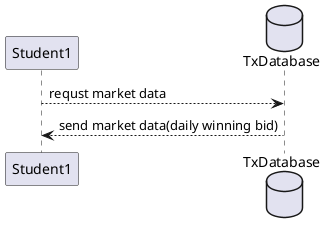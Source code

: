 @startuml sequence
participant Student1 as st1
database TxDatabase as db2

st1 --> db2 : requst market data
st1 <-- db2 : send market data(daily winning bid)
@enduml
